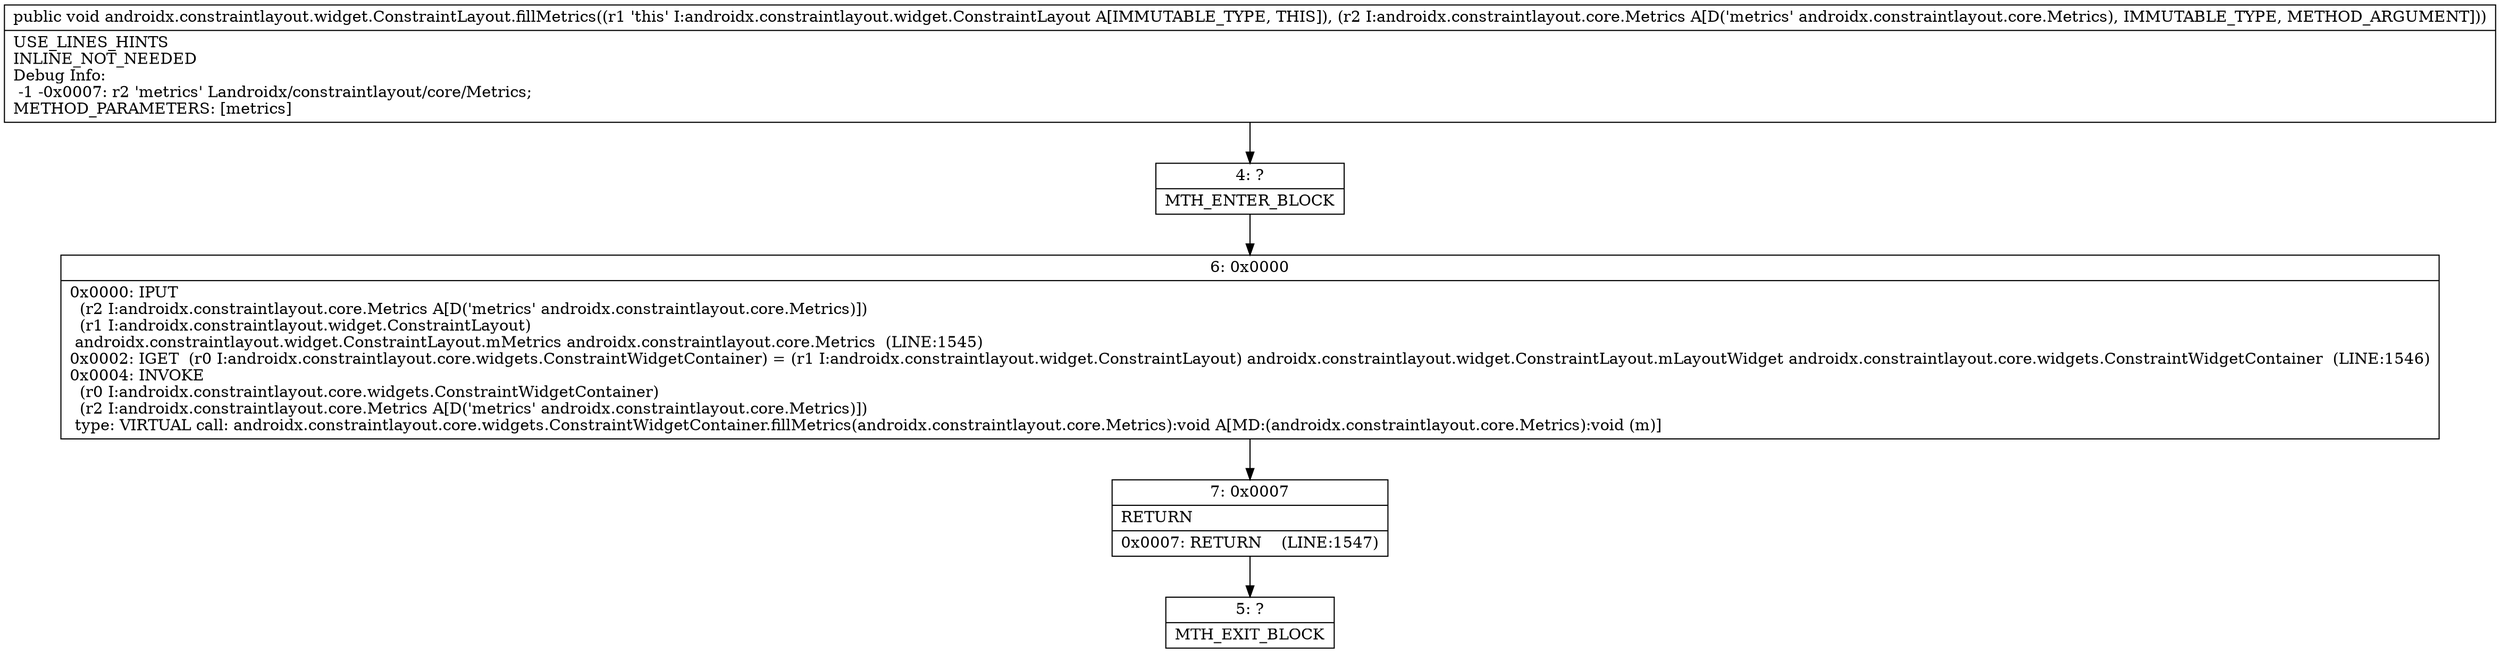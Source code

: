 digraph "CFG forandroidx.constraintlayout.widget.ConstraintLayout.fillMetrics(Landroidx\/constraintlayout\/core\/Metrics;)V" {
Node_4 [shape=record,label="{4\:\ ?|MTH_ENTER_BLOCK\l}"];
Node_6 [shape=record,label="{6\:\ 0x0000|0x0000: IPUT  \l  (r2 I:androidx.constraintlayout.core.Metrics A[D('metrics' androidx.constraintlayout.core.Metrics)])\l  (r1 I:androidx.constraintlayout.widget.ConstraintLayout)\l androidx.constraintlayout.widget.ConstraintLayout.mMetrics androidx.constraintlayout.core.Metrics  (LINE:1545)\l0x0002: IGET  (r0 I:androidx.constraintlayout.core.widgets.ConstraintWidgetContainer) = (r1 I:androidx.constraintlayout.widget.ConstraintLayout) androidx.constraintlayout.widget.ConstraintLayout.mLayoutWidget androidx.constraintlayout.core.widgets.ConstraintWidgetContainer  (LINE:1546)\l0x0004: INVOKE  \l  (r0 I:androidx.constraintlayout.core.widgets.ConstraintWidgetContainer)\l  (r2 I:androidx.constraintlayout.core.Metrics A[D('metrics' androidx.constraintlayout.core.Metrics)])\l type: VIRTUAL call: androidx.constraintlayout.core.widgets.ConstraintWidgetContainer.fillMetrics(androidx.constraintlayout.core.Metrics):void A[MD:(androidx.constraintlayout.core.Metrics):void (m)]\l}"];
Node_7 [shape=record,label="{7\:\ 0x0007|RETURN\l|0x0007: RETURN    (LINE:1547)\l}"];
Node_5 [shape=record,label="{5\:\ ?|MTH_EXIT_BLOCK\l}"];
MethodNode[shape=record,label="{public void androidx.constraintlayout.widget.ConstraintLayout.fillMetrics((r1 'this' I:androidx.constraintlayout.widget.ConstraintLayout A[IMMUTABLE_TYPE, THIS]), (r2 I:androidx.constraintlayout.core.Metrics A[D('metrics' androidx.constraintlayout.core.Metrics), IMMUTABLE_TYPE, METHOD_ARGUMENT]))  | USE_LINES_HINTS\lINLINE_NOT_NEEDED\lDebug Info:\l  \-1 \-0x0007: r2 'metrics' Landroidx\/constraintlayout\/core\/Metrics;\lMETHOD_PARAMETERS: [metrics]\l}"];
MethodNode -> Node_4;Node_4 -> Node_6;
Node_6 -> Node_7;
Node_7 -> Node_5;
}

